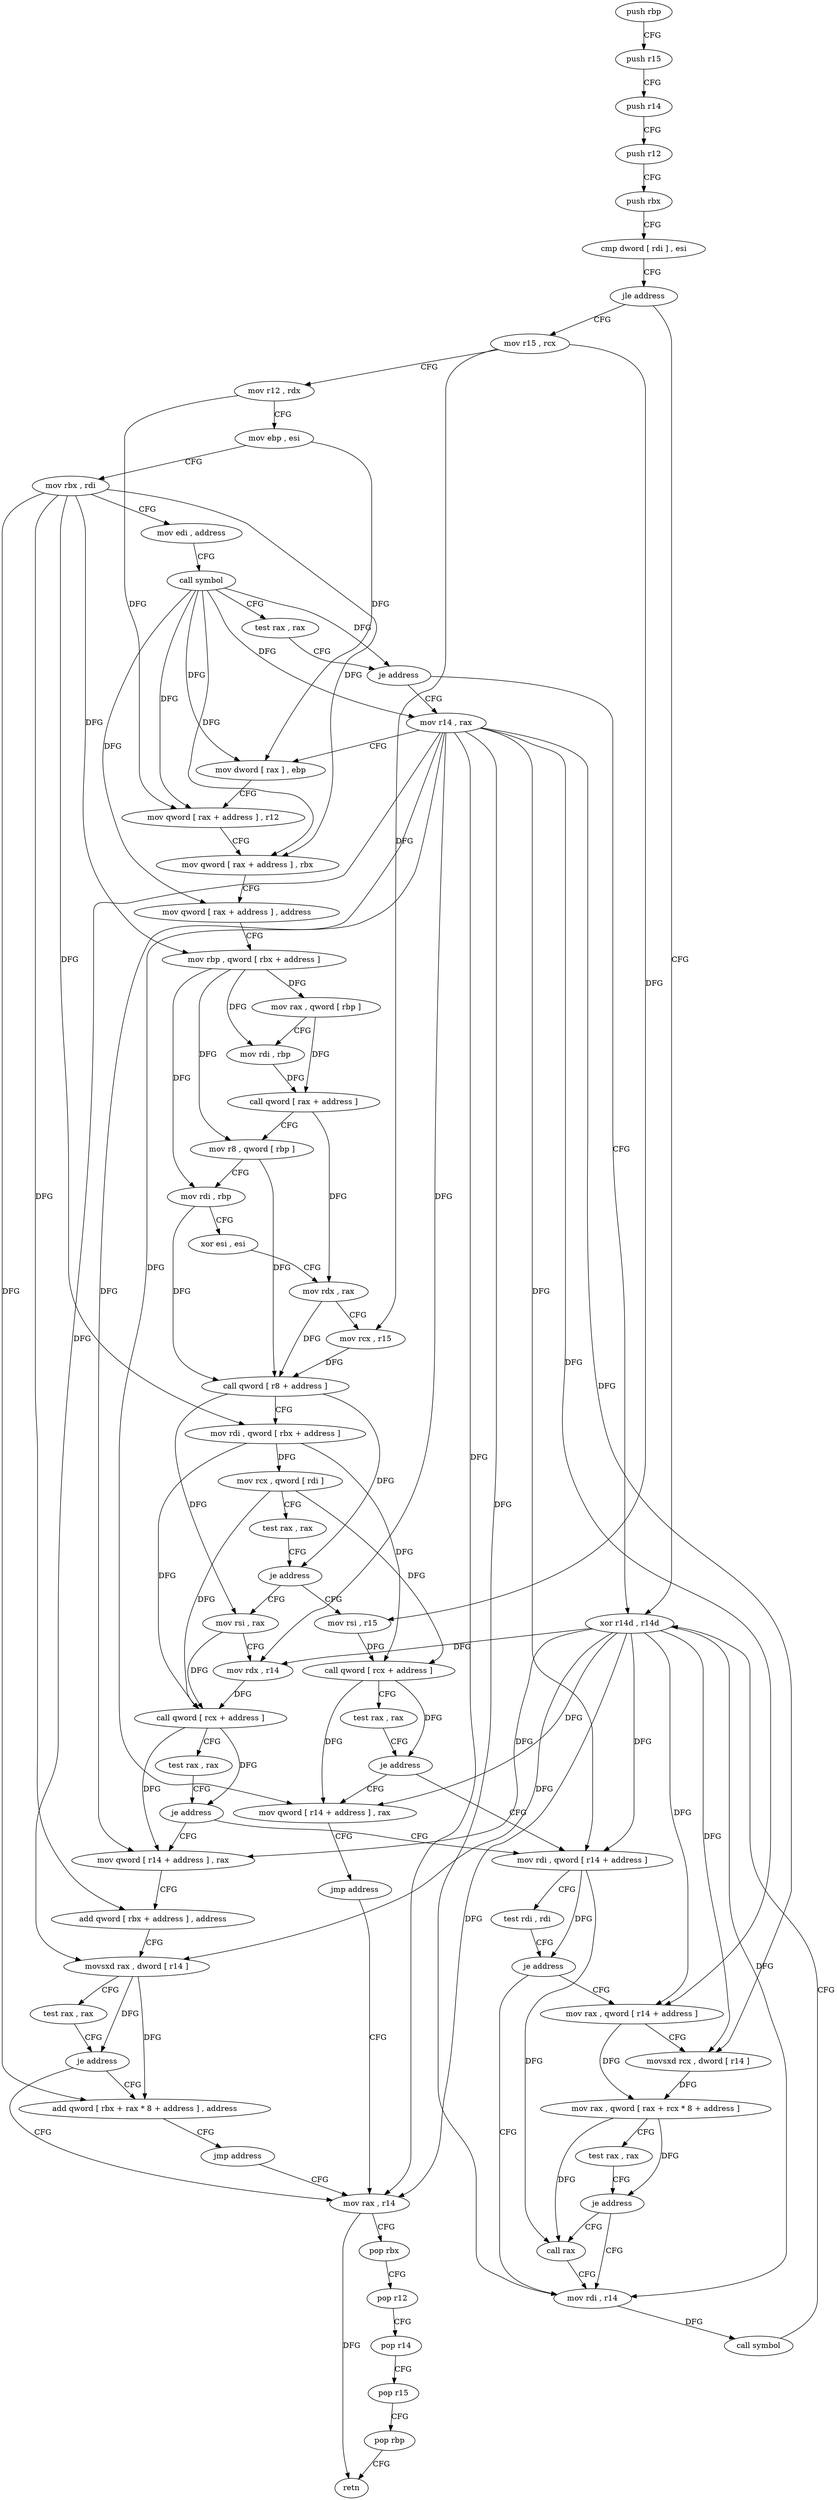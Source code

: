 digraph "func" {
"72384" [label = "push rbp" ]
"72385" [label = "push r15" ]
"72387" [label = "push r14" ]
"72389" [label = "push r12" ]
"72391" [label = "push rbx" ]
"72392" [label = "cmp dword [ rdi ] , esi" ]
"72394" [label = "jle address" ]
"72603" [label = "xor r14d , r14d" ]
"72400" [label = "mov r15 , rcx" ]
"72606" [label = "mov rax , r14" ]
"72403" [label = "mov r12 , rdx" ]
"72406" [label = "mov ebp , esi" ]
"72408" [label = "mov rbx , rdi" ]
"72411" [label = "mov edi , address" ]
"72416" [label = "call symbol" ]
"72421" [label = "test rax , rax" ]
"72424" [label = "je address" ]
"72430" [label = "mov r14 , rax" ]
"72433" [label = "mov dword [ rax ] , ebp" ]
"72435" [label = "mov qword [ rax + address ] , r12" ]
"72439" [label = "mov qword [ rax + address ] , rbx" ]
"72443" [label = "mov qword [ rax + address ] , address" ]
"72451" [label = "mov rbp , qword [ rbx + address ]" ]
"72458" [label = "mov rax , qword [ rbp ]" ]
"72462" [label = "mov rdi , rbp" ]
"72465" [label = "call qword [ rax + address ]" ]
"72468" [label = "mov r8 , qword [ rbp ]" ]
"72472" [label = "mov rdi , rbp" ]
"72475" [label = "xor esi , esi" ]
"72477" [label = "mov rdx , rax" ]
"72480" [label = "mov rcx , r15" ]
"72483" [label = "call qword [ r8 + address ]" ]
"72487" [label = "mov rdi , qword [ rbx + address ]" ]
"72494" [label = "mov rcx , qword [ rdi ]" ]
"72497" [label = "test rax , rax" ]
"72500" [label = "je address" ]
"72550" [label = "mov rsi , r15" ]
"72502" [label = "mov rsi , rax" ]
"72553" [label = "call qword [ rcx + address ]" ]
"72556" [label = "test rax , rax" ]
"72559" [label = "je address" ]
"72567" [label = "mov rdi , qword [ r14 + address ]" ]
"72561" [label = "mov qword [ r14 + address ] , rax" ]
"72505" [label = "mov rdx , r14" ]
"72508" [label = "call qword [ rcx + address ]" ]
"72514" [label = "test rax , rax" ]
"72517" [label = "je address" ]
"72519" [label = "mov qword [ r14 + address ] , rax" ]
"72571" [label = "test rdi , rdi" ]
"72574" [label = "je address" ]
"72595" [label = "mov rdi , r14" ]
"72576" [label = "mov rax , qword [ r14 + address ]" ]
"72565" [label = "jmp address" ]
"72523" [label = "add qword [ rbx + address ] , address" ]
"72531" [label = "movsxd rax , dword [ r14 ]" ]
"72534" [label = "test rax , rax" ]
"72537" [label = "je address" ]
"72539" [label = "add qword [ rbx + rax * 8 + address ] , address" ]
"72598" [label = "call symbol" ]
"72580" [label = "movsxd rcx , dword [ r14 ]" ]
"72583" [label = "mov rax , qword [ rax + rcx * 8 + address ]" ]
"72588" [label = "test rax , rax" ]
"72591" [label = "je address" ]
"72593" [label = "call rax" ]
"72609" [label = "pop rbx" ]
"72610" [label = "pop r12" ]
"72612" [label = "pop r14" ]
"72614" [label = "pop r15" ]
"72616" [label = "pop rbp" ]
"72617" [label = "retn" ]
"72548" [label = "jmp address" ]
"72384" -> "72385" [ label = "CFG" ]
"72385" -> "72387" [ label = "CFG" ]
"72387" -> "72389" [ label = "CFG" ]
"72389" -> "72391" [ label = "CFG" ]
"72391" -> "72392" [ label = "CFG" ]
"72392" -> "72394" [ label = "CFG" ]
"72394" -> "72603" [ label = "CFG" ]
"72394" -> "72400" [ label = "CFG" ]
"72603" -> "72606" [ label = "DFG" ]
"72603" -> "72505" [ label = "DFG" ]
"72603" -> "72567" [ label = "DFG" ]
"72603" -> "72561" [ label = "DFG" ]
"72603" -> "72519" [ label = "DFG" ]
"72603" -> "72531" [ label = "DFG" ]
"72603" -> "72595" [ label = "DFG" ]
"72603" -> "72576" [ label = "DFG" ]
"72603" -> "72580" [ label = "DFG" ]
"72400" -> "72403" [ label = "CFG" ]
"72400" -> "72480" [ label = "DFG" ]
"72400" -> "72550" [ label = "DFG" ]
"72606" -> "72609" [ label = "CFG" ]
"72606" -> "72617" [ label = "DFG" ]
"72403" -> "72406" [ label = "CFG" ]
"72403" -> "72435" [ label = "DFG" ]
"72406" -> "72408" [ label = "CFG" ]
"72406" -> "72433" [ label = "DFG" ]
"72408" -> "72411" [ label = "CFG" ]
"72408" -> "72439" [ label = "DFG" ]
"72408" -> "72451" [ label = "DFG" ]
"72408" -> "72487" [ label = "DFG" ]
"72408" -> "72523" [ label = "DFG" ]
"72408" -> "72539" [ label = "DFG" ]
"72411" -> "72416" [ label = "CFG" ]
"72416" -> "72421" [ label = "CFG" ]
"72416" -> "72424" [ label = "DFG" ]
"72416" -> "72430" [ label = "DFG" ]
"72416" -> "72433" [ label = "DFG" ]
"72416" -> "72435" [ label = "DFG" ]
"72416" -> "72439" [ label = "DFG" ]
"72416" -> "72443" [ label = "DFG" ]
"72421" -> "72424" [ label = "CFG" ]
"72424" -> "72603" [ label = "CFG" ]
"72424" -> "72430" [ label = "CFG" ]
"72430" -> "72433" [ label = "CFG" ]
"72430" -> "72606" [ label = "DFG" ]
"72430" -> "72505" [ label = "DFG" ]
"72430" -> "72567" [ label = "DFG" ]
"72430" -> "72561" [ label = "DFG" ]
"72430" -> "72519" [ label = "DFG" ]
"72430" -> "72531" [ label = "DFG" ]
"72430" -> "72595" [ label = "DFG" ]
"72430" -> "72576" [ label = "DFG" ]
"72430" -> "72580" [ label = "DFG" ]
"72433" -> "72435" [ label = "CFG" ]
"72435" -> "72439" [ label = "CFG" ]
"72439" -> "72443" [ label = "CFG" ]
"72443" -> "72451" [ label = "CFG" ]
"72451" -> "72458" [ label = "DFG" ]
"72451" -> "72462" [ label = "DFG" ]
"72451" -> "72468" [ label = "DFG" ]
"72451" -> "72472" [ label = "DFG" ]
"72458" -> "72462" [ label = "CFG" ]
"72458" -> "72465" [ label = "DFG" ]
"72462" -> "72465" [ label = "DFG" ]
"72465" -> "72468" [ label = "CFG" ]
"72465" -> "72477" [ label = "DFG" ]
"72468" -> "72472" [ label = "CFG" ]
"72468" -> "72483" [ label = "DFG" ]
"72472" -> "72475" [ label = "CFG" ]
"72472" -> "72483" [ label = "DFG" ]
"72475" -> "72477" [ label = "CFG" ]
"72477" -> "72480" [ label = "CFG" ]
"72477" -> "72483" [ label = "DFG" ]
"72480" -> "72483" [ label = "DFG" ]
"72483" -> "72487" [ label = "CFG" ]
"72483" -> "72500" [ label = "DFG" ]
"72483" -> "72502" [ label = "DFG" ]
"72487" -> "72494" [ label = "DFG" ]
"72487" -> "72553" [ label = "DFG" ]
"72487" -> "72508" [ label = "DFG" ]
"72494" -> "72497" [ label = "CFG" ]
"72494" -> "72553" [ label = "DFG" ]
"72494" -> "72508" [ label = "DFG" ]
"72497" -> "72500" [ label = "CFG" ]
"72500" -> "72550" [ label = "CFG" ]
"72500" -> "72502" [ label = "CFG" ]
"72550" -> "72553" [ label = "DFG" ]
"72502" -> "72505" [ label = "CFG" ]
"72502" -> "72508" [ label = "DFG" ]
"72553" -> "72556" [ label = "CFG" ]
"72553" -> "72559" [ label = "DFG" ]
"72553" -> "72561" [ label = "DFG" ]
"72556" -> "72559" [ label = "CFG" ]
"72559" -> "72567" [ label = "CFG" ]
"72559" -> "72561" [ label = "CFG" ]
"72567" -> "72571" [ label = "CFG" ]
"72567" -> "72574" [ label = "DFG" ]
"72567" -> "72593" [ label = "DFG" ]
"72561" -> "72565" [ label = "CFG" ]
"72505" -> "72508" [ label = "DFG" ]
"72508" -> "72514" [ label = "CFG" ]
"72508" -> "72517" [ label = "DFG" ]
"72508" -> "72519" [ label = "DFG" ]
"72514" -> "72517" [ label = "CFG" ]
"72517" -> "72567" [ label = "CFG" ]
"72517" -> "72519" [ label = "CFG" ]
"72519" -> "72523" [ label = "CFG" ]
"72571" -> "72574" [ label = "CFG" ]
"72574" -> "72595" [ label = "CFG" ]
"72574" -> "72576" [ label = "CFG" ]
"72595" -> "72598" [ label = "DFG" ]
"72576" -> "72580" [ label = "CFG" ]
"72576" -> "72583" [ label = "DFG" ]
"72565" -> "72606" [ label = "CFG" ]
"72523" -> "72531" [ label = "CFG" ]
"72531" -> "72534" [ label = "CFG" ]
"72531" -> "72537" [ label = "DFG" ]
"72531" -> "72539" [ label = "DFG" ]
"72534" -> "72537" [ label = "CFG" ]
"72537" -> "72606" [ label = "CFG" ]
"72537" -> "72539" [ label = "CFG" ]
"72539" -> "72548" [ label = "CFG" ]
"72598" -> "72603" [ label = "CFG" ]
"72580" -> "72583" [ label = "DFG" ]
"72583" -> "72588" [ label = "CFG" ]
"72583" -> "72591" [ label = "DFG" ]
"72583" -> "72593" [ label = "DFG" ]
"72588" -> "72591" [ label = "CFG" ]
"72591" -> "72595" [ label = "CFG" ]
"72591" -> "72593" [ label = "CFG" ]
"72593" -> "72595" [ label = "CFG" ]
"72609" -> "72610" [ label = "CFG" ]
"72610" -> "72612" [ label = "CFG" ]
"72612" -> "72614" [ label = "CFG" ]
"72614" -> "72616" [ label = "CFG" ]
"72616" -> "72617" [ label = "CFG" ]
"72548" -> "72606" [ label = "CFG" ]
}
